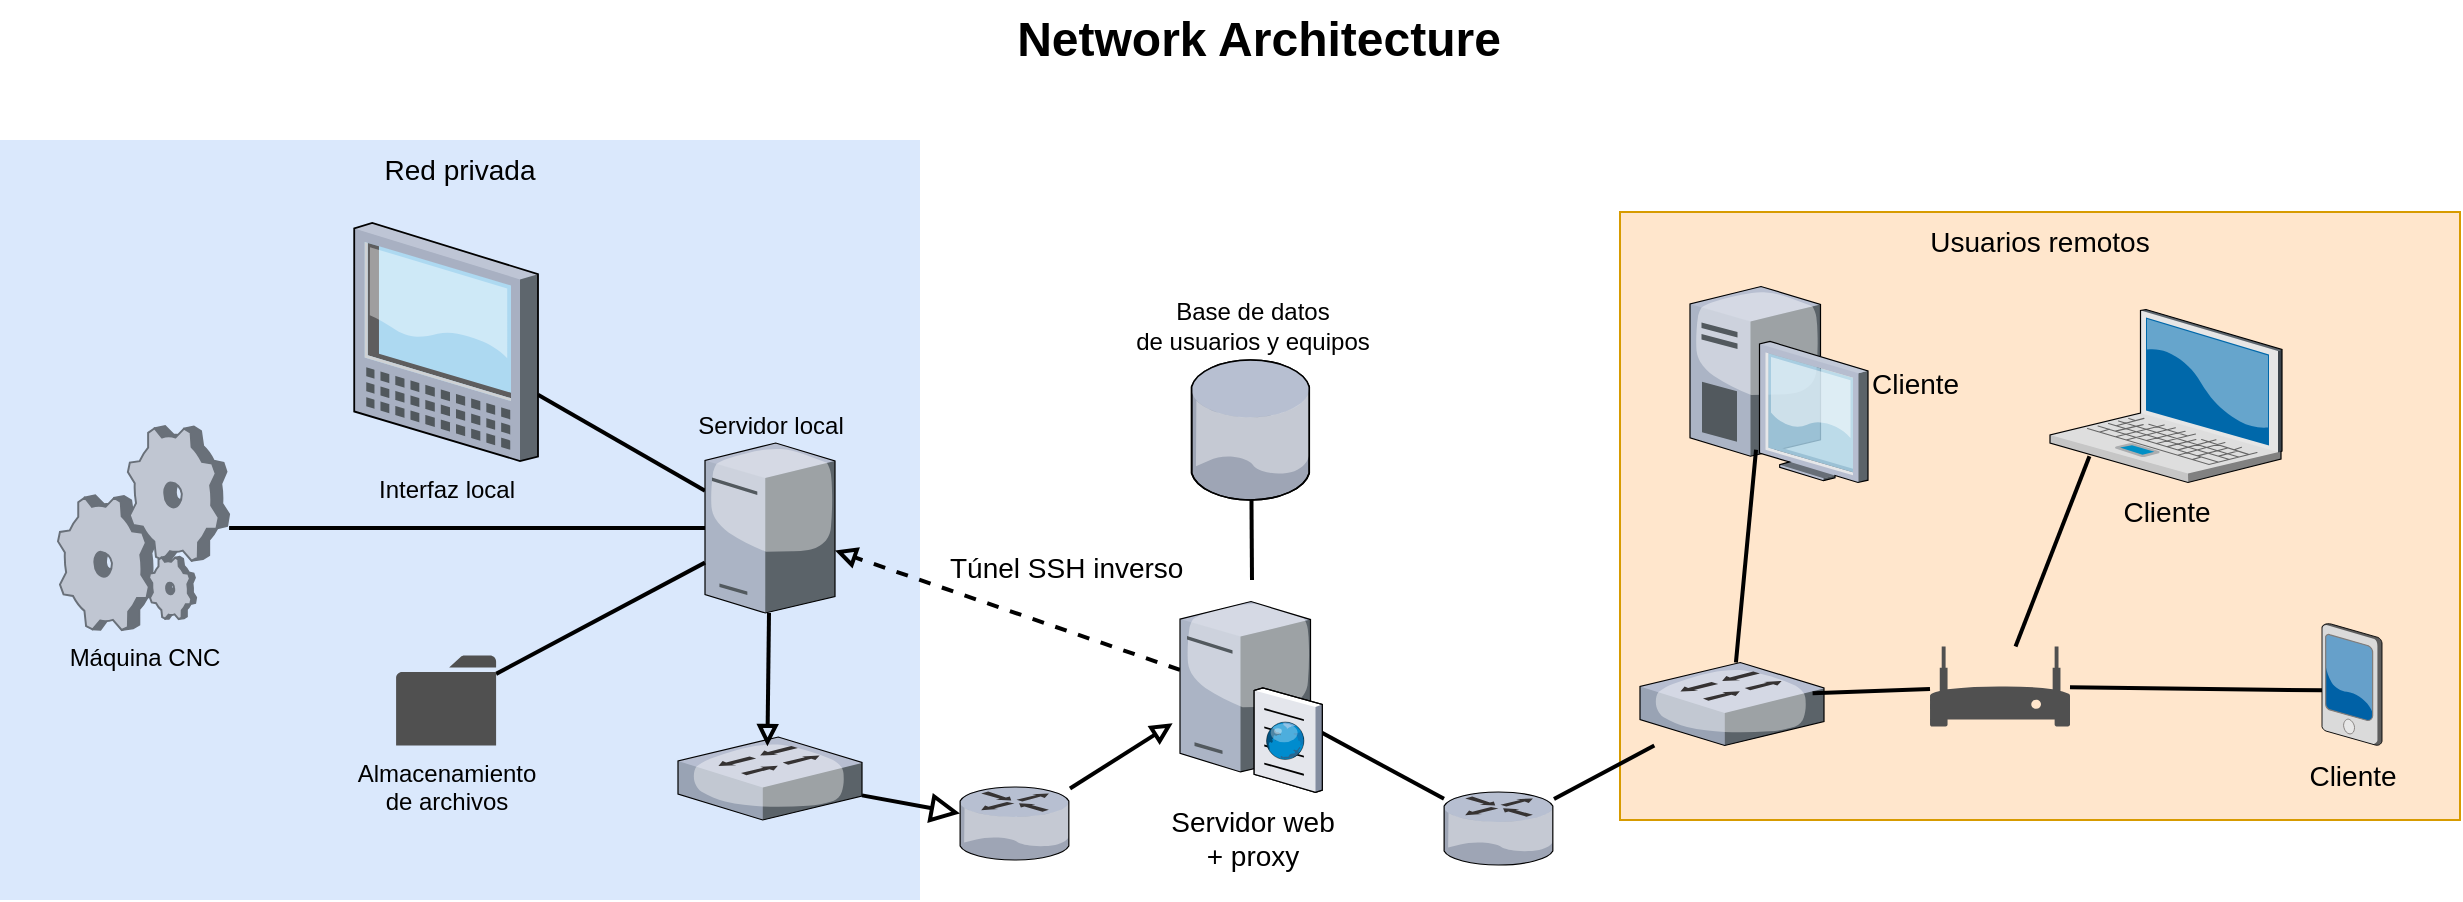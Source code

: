<mxfile>
    <diagram name="Page-1" id="e3a06f82-3646-2815-327d-82caf3d4e204">
        <mxGraphModel dx="835" dy="268" grid="1" gridSize="10" guides="1" tooltips="1" connect="1" arrows="1" fold="1" page="1" pageScale="1.5" pageWidth="1169" pageHeight="826" background="none" math="0" shadow="0">
            <root>
                <mxCell id="0" style=";html=1;"/>
                <mxCell id="1" style=";html=1;" parent="0"/>
                <mxCell id="6a7d8f32e03d9370-61" value="Usuarios remotos" style="whiteSpace=wrap;html=1;fillColor=#ffe6cc;fontSize=14;strokeColor=#d79b00;verticalAlign=top;" parent="1" vertex="1">
                    <mxGeometry x="1110" y="296" width="420" height="304" as="geometry"/>
                </mxCell>
                <mxCell id="6a7d8f32e03d9370-58" value="Red privada" style="whiteSpace=wrap;html=1;fillColor=#dae8fc;fontSize=14;strokeColor=none;verticalAlign=top;" parent="1" vertex="1">
                    <mxGeometry x="300" y="260" width="460" height="380" as="geometry"/>
                </mxCell>
                <mxCell id="6a7d8f32e03d9370-2" value="Cliente" style="verticalLabelPosition=bottom;aspect=fixed;html=1;verticalAlign=top;strokeColor=none;shape=mxgraph.citrix.laptop_2;fillColor=#66B2FF;gradientColor=#0066CC;fontSize=14;" parent="1" vertex="1">
                    <mxGeometry x="1325" y="344.75" width="116" height="86.5" as="geometry"/>
                </mxCell>
                <mxCell id="6a7d8f32e03d9370-5" value="Cliente" style="verticalLabelPosition=middle;aspect=fixed;html=1;verticalAlign=middle;strokeColor=none;shape=mxgraph.citrix.desktop;fillColor=#66B2FF;gradientColor=#0066CC;fontSize=14;labelPosition=right;align=left;" parent="1" vertex="1">
                    <mxGeometry x="1145" y="333.25" width="89" height="98" as="geometry"/>
                </mxCell>
                <mxCell id="6a7d8f32e03d9370-51" style="edgeStyle=none;rounded=0;html=1;startSize=10;endSize=10;jettySize=auto;orthogonalLoop=1;fontSize=14;endArrow=none;endFill=0;strokeWidth=2;" parent="1" source="6a7d8f32e03d9370-13" target="6a7d8f32e03d9370-15" edge="1">
                    <mxGeometry relative="1" as="geometry"/>
                </mxCell>
                <mxCell id="6a7d8f32e03d9370-52" style="edgeStyle=none;rounded=0;html=1;startSize=10;endSize=10;jettySize=auto;orthogonalLoop=1;fontSize=14;endArrow=none;endFill=0;strokeWidth=2;" parent="1" source="6a7d8f32e03d9370-13" target="6a7d8f32e03d9370-26" edge="1">
                    <mxGeometry relative="1" as="geometry"/>
                </mxCell>
                <mxCell id="6a7d8f32e03d9370-13" value="" style="verticalLabelPosition=bottom;aspect=fixed;html=1;verticalAlign=top;strokeColor=none;shape=mxgraph.citrix.router;fillColor=#66B2FF;gradientColor=#0066CC;fontSize=14;" parent="1" vertex="1">
                    <mxGeometry x="1022" y="586" width="55" height="36.5" as="geometry"/>
                </mxCell>
                <mxCell id="1MzlTcD0erWIvELCyxJA-41" style="rounded=0;orthogonalLoop=1;jettySize=auto;html=1;dashed=1;strokeWidth=2;endArrow=block;endFill=0;" parent="1" source="6a7d8f32e03d9370-15" target="1MzlTcD0erWIvELCyxJA-30" edge="1">
                    <mxGeometry relative="1" as="geometry"/>
                </mxCell>
                <mxCell id="1MzlTcD0erWIvELCyxJA-42" value="Túnel SSH inverso" style="edgeLabel;html=1;align=left;verticalAlign=bottom;resizable=0;points=[];fontSize=14;labelPosition=right;verticalLabelPosition=top;" parent="1MzlTcD0erWIvELCyxJA-41" vertex="1" connectable="0">
                    <mxGeometry x="0.355" y="1" relative="1" as="geometry">
                        <mxPoint y="-1" as="offset"/>
                    </mxGeometry>
                </mxCell>
                <mxCell id="6a7d8f32e03d9370-15" value="Servidor web&lt;br&gt;+ proxy" style="verticalLabelPosition=bottom;aspect=fixed;html=1;verticalAlign=top;strokeColor=none;shape=mxgraph.citrix.cache_server;fillColor=#66B2FF;gradientColor=#0066CC;fontSize=14;labelPosition=center;align=center;" parent="1" vertex="1">
                    <mxGeometry x="890" y="488.5" width="71" height="97.5" as="geometry"/>
                </mxCell>
                <mxCell id="6a7d8f32e03d9370-53" style="edgeStyle=none;rounded=0;html=1;startSize=10;endSize=10;jettySize=auto;orthogonalLoop=1;fontSize=14;endArrow=none;endFill=0;strokeWidth=2;entryX=0.371;entryY=0.833;entryDx=0;entryDy=0;entryPerimeter=0;" parent="1" source="6a7d8f32e03d9370-26" target="6a7d8f32e03d9370-5" edge="1">
                    <mxGeometry relative="1" as="geometry">
                        <mxPoint x="1175" y="413.25" as="targetPoint"/>
                    </mxGeometry>
                </mxCell>
                <mxCell id="6a7d8f32e03d9370-54" style="edgeStyle=none;rounded=0;html=1;startSize=10;endSize=10;jettySize=auto;orthogonalLoop=1;fontSize=14;endArrow=none;endFill=0;strokeWidth=2;entryX=0.17;entryY=0.848;entryDx=0;entryDy=0;entryPerimeter=0;" parent="1" source="1MzlTcD0erWIvELCyxJA-15" target="6a7d8f32e03d9370-2" edge="1">
                    <mxGeometry relative="1" as="geometry">
                        <mxPoint x="1304" y="447.15" as="targetPoint"/>
                    </mxGeometry>
                </mxCell>
                <mxCell id="6a7d8f32e03d9370-55" style="edgeStyle=none;rounded=0;html=1;startSize=10;endSize=10;jettySize=auto;orthogonalLoop=1;fontSize=14;endArrow=none;endFill=0;strokeWidth=2;entryX=0.017;entryY=0.548;entryDx=0;entryDy=0;entryPerimeter=0;" parent="1" source="1MzlTcD0erWIvELCyxJA-15" target="1MzlTcD0erWIvELCyxJA-1" edge="1">
                    <mxGeometry relative="1" as="geometry">
                        <mxPoint x="1382" y="546.08" as="targetPoint"/>
                    </mxGeometry>
                </mxCell>
                <mxCell id="6a7d8f32e03d9370-26" value="" style="verticalLabelPosition=bottom;aspect=fixed;html=1;verticalAlign=top;strokeColor=none;shape=mxgraph.citrix.switch;fillColor=#66B2FF;gradientColor=#0066CC;fontSize=14;" parent="1" vertex="1">
                    <mxGeometry x="1120" y="521.25" width="92" height="41.5" as="geometry"/>
                </mxCell>
                <mxCell id="6a7d8f32e03d9370-62" value="Network Architecture" style="text;strokeColor=none;fillColor=none;html=1;fontSize=24;fontStyle=1;verticalAlign=middle;align=center;" parent="1" vertex="1">
                    <mxGeometry x="498.05" y="190" width="861" height="40" as="geometry"/>
                </mxCell>
                <mxCell id="1MzlTcD0erWIvELCyxJA-1" value="Cliente" style="verticalLabelPosition=bottom;aspect=fixed;html=1;verticalAlign=top;strokeColor=none;shape=mxgraph.citrix.pda;fillColor=#66B2FF;gradientColor=#0066CC;fontSize=14;" parent="1" vertex="1">
                    <mxGeometry x="1461" y="501.75" width="30" height="61" as="geometry"/>
                </mxCell>
                <mxCell id="1MzlTcD0erWIvELCyxJA-16" style="rounded=0;orthogonalLoop=1;jettySize=auto;html=1;entryX=0.938;entryY=0.369;entryDx=0;entryDy=0;entryPerimeter=0;strokeWidth=2;endArrow=none;endFill=0;" parent="1" source="1MzlTcD0erWIvELCyxJA-15" target="6a7d8f32e03d9370-26" edge="1">
                    <mxGeometry relative="1" as="geometry"/>
                </mxCell>
                <mxCell id="1MzlTcD0erWIvELCyxJA-15" value="" style="sketch=0;pointerEvents=1;shadow=0;dashed=0;html=1;strokeColor=none;fillColor=#505050;labelPosition=center;verticalLabelPosition=bottom;verticalAlign=top;outlineConnect=0;align=center;shape=mxgraph.office.devices.modem;" parent="1" vertex="1">
                    <mxGeometry x="1265" y="513.25" width="70" height="40" as="geometry"/>
                </mxCell>
                <mxCell id="1MzlTcD0erWIvELCyxJA-19" style="edgeStyle=none;rounded=0;html=1;startSize=10;endSize=10;jettySize=auto;orthogonalLoop=1;fontSize=14;endArrow=block;endFill=0;strokeWidth=2;" parent="1" source="1MzlTcD0erWIvELCyxJA-21" target="1MzlTcD0erWIvELCyxJA-20" edge="1">
                    <mxGeometry relative="1" as="geometry"/>
                </mxCell>
                <mxCell id="1MzlTcD0erWIvELCyxJA-22" style="rounded=0;orthogonalLoop=1;jettySize=auto;html=1;entryX=-0.052;entryY=0.648;entryDx=0;entryDy=0;entryPerimeter=0;strokeWidth=2;endArrow=block;endFill=0;" parent="1" source="1MzlTcD0erWIvELCyxJA-20" target="6a7d8f32e03d9370-15" edge="1">
                    <mxGeometry relative="1" as="geometry"/>
                </mxCell>
                <mxCell id="1MzlTcD0erWIvELCyxJA-20" value="" style="verticalLabelPosition=bottom;aspect=fixed;html=1;verticalAlign=top;strokeColor=none;shape=mxgraph.citrix.router;fillColor=#66B2FF;gradientColor=#0066CC;fontSize=14;direction=east;" parent="1" vertex="1">
                    <mxGeometry x="780" y="583.5" width="55" height="36.5" as="geometry"/>
                </mxCell>
                <mxCell id="1MzlTcD0erWIvELCyxJA-21" value="" style="verticalLabelPosition=bottom;aspect=fixed;html=1;verticalAlign=top;strokeColor=none;shape=mxgraph.citrix.switch;fillColor=#66B2FF;gradientColor=#0066CC;fontSize=14;direction=east;" parent="1" vertex="1">
                    <mxGeometry x="639" y="558.5" width="92" height="41.5" as="geometry"/>
                </mxCell>
                <mxCell id="1MzlTcD0erWIvELCyxJA-26" style="rounded=0;orthogonalLoop=1;jettySize=auto;html=1;strokeWidth=2;endArrow=none;endFill=0;" parent="1" source="1MzlTcD0erWIvELCyxJA-32" edge="1">
                    <mxGeometry relative="1" as="geometry">
                        <mxPoint x="925.628" y="393.25" as="sourcePoint"/>
                        <mxPoint x="926" y="480" as="targetPoint"/>
                    </mxGeometry>
                </mxCell>
                <mxCell id="1MzlTcD0erWIvELCyxJA-31" style="rounded=0;orthogonalLoop=1;jettySize=auto;html=1;entryX=0.486;entryY=0.112;entryDx=0;entryDy=0;entryPerimeter=0;strokeWidth=2;endArrow=block;endFill=0;" parent="1" source="1MzlTcD0erWIvELCyxJA-30" target="1MzlTcD0erWIvELCyxJA-21" edge="1">
                    <mxGeometry relative="1" as="geometry"/>
                </mxCell>
                <mxCell id="1MzlTcD0erWIvELCyxJA-35" style="rounded=0;orthogonalLoop=1;jettySize=auto;html=1;strokeWidth=2;endArrow=none;endFill=0;" parent="1" source="1MzlTcD0erWIvELCyxJA-30" target="1MzlTcD0erWIvELCyxJA-34" edge="1">
                    <mxGeometry relative="1" as="geometry"/>
                </mxCell>
                <mxCell id="1MzlTcD0erWIvELCyxJA-30" value="Servidor local" style="verticalLabelPosition=top;sketch=0;aspect=fixed;html=1;verticalAlign=bottom;strokeColor=none;align=center;outlineConnect=0;shape=mxgraph.citrix.license_server;labelPosition=center;points=[];" parent="1" vertex="1">
                    <mxGeometry x="652.5" y="411.5" width="65" height="85" as="geometry"/>
                </mxCell>
                <mxCell id="1MzlTcD0erWIvELCyxJA-37" style="rounded=0;orthogonalLoop=1;jettySize=auto;html=1;strokeWidth=2;endArrow=none;endFill=0;" parent="1" source="1MzlTcD0erWIvELCyxJA-33" target="1MzlTcD0erWIvELCyxJA-30" edge="1">
                    <mxGeometry relative="1" as="geometry"/>
                </mxCell>
                <mxCell id="1MzlTcD0erWIvELCyxJA-33" value="Máquina CNC" style="verticalLabelPosition=bottom;sketch=0;aspect=fixed;html=1;verticalAlign=top;strokeColor=none;align=center;outlineConnect=0;shape=mxgraph.citrix.process;" parent="1" vertex="1">
                    <mxGeometry x="329" y="403" width="85.55" height="102" as="geometry"/>
                </mxCell>
                <mxCell id="1MzlTcD0erWIvELCyxJA-34" value="Interfaz local" style="verticalLabelPosition=bottom;sketch=0;aspect=fixed;html=1;verticalAlign=top;strokeColor=none;align=center;outlineConnect=0;shape=mxgraph.citrix.tablet_1;" parent="1" vertex="1">
                    <mxGeometry x="477.11" y="301.5" width="91.89" height="119" as="geometry"/>
                </mxCell>
                <mxCell id="1MzlTcD0erWIvELCyxJA-32" value="Base de datos&lt;br&gt;de usuarios y equipos" style="verticalLabelPosition=top;sketch=0;aspect=fixed;html=1;verticalAlign=bottom;strokeColor=none;align=center;outlineConnect=0;shape=mxgraph.citrix.database;labelPosition=center;" parent="1" vertex="1">
                    <mxGeometry x="895.75" y="370" width="59.5" height="70" as="geometry"/>
                </mxCell>
                <mxCell id="1MzlTcD0erWIvELCyxJA-40" style="rounded=0;orthogonalLoop=1;jettySize=auto;html=1;strokeWidth=2;endArrow=none;endFill=0;" parent="1" source="1MzlTcD0erWIvELCyxJA-39" target="1MzlTcD0erWIvELCyxJA-30" edge="1">
                    <mxGeometry relative="1" as="geometry"/>
                </mxCell>
                <mxCell id="1MzlTcD0erWIvELCyxJA-39" value="Almacenamiento&lt;br&gt;de archivos" style="sketch=0;pointerEvents=1;shadow=0;dashed=0;html=1;strokeColor=none;fillColor=#505050;labelPosition=center;verticalLabelPosition=bottom;verticalAlign=top;outlineConnect=0;align=center;shape=mxgraph.office.concepts.folder;" parent="1" vertex="1">
                    <mxGeometry x="498.05" y="517.75" width="50" height="45" as="geometry"/>
                </mxCell>
            </root>
        </mxGraphModel>
    </diagram>
</mxfile>